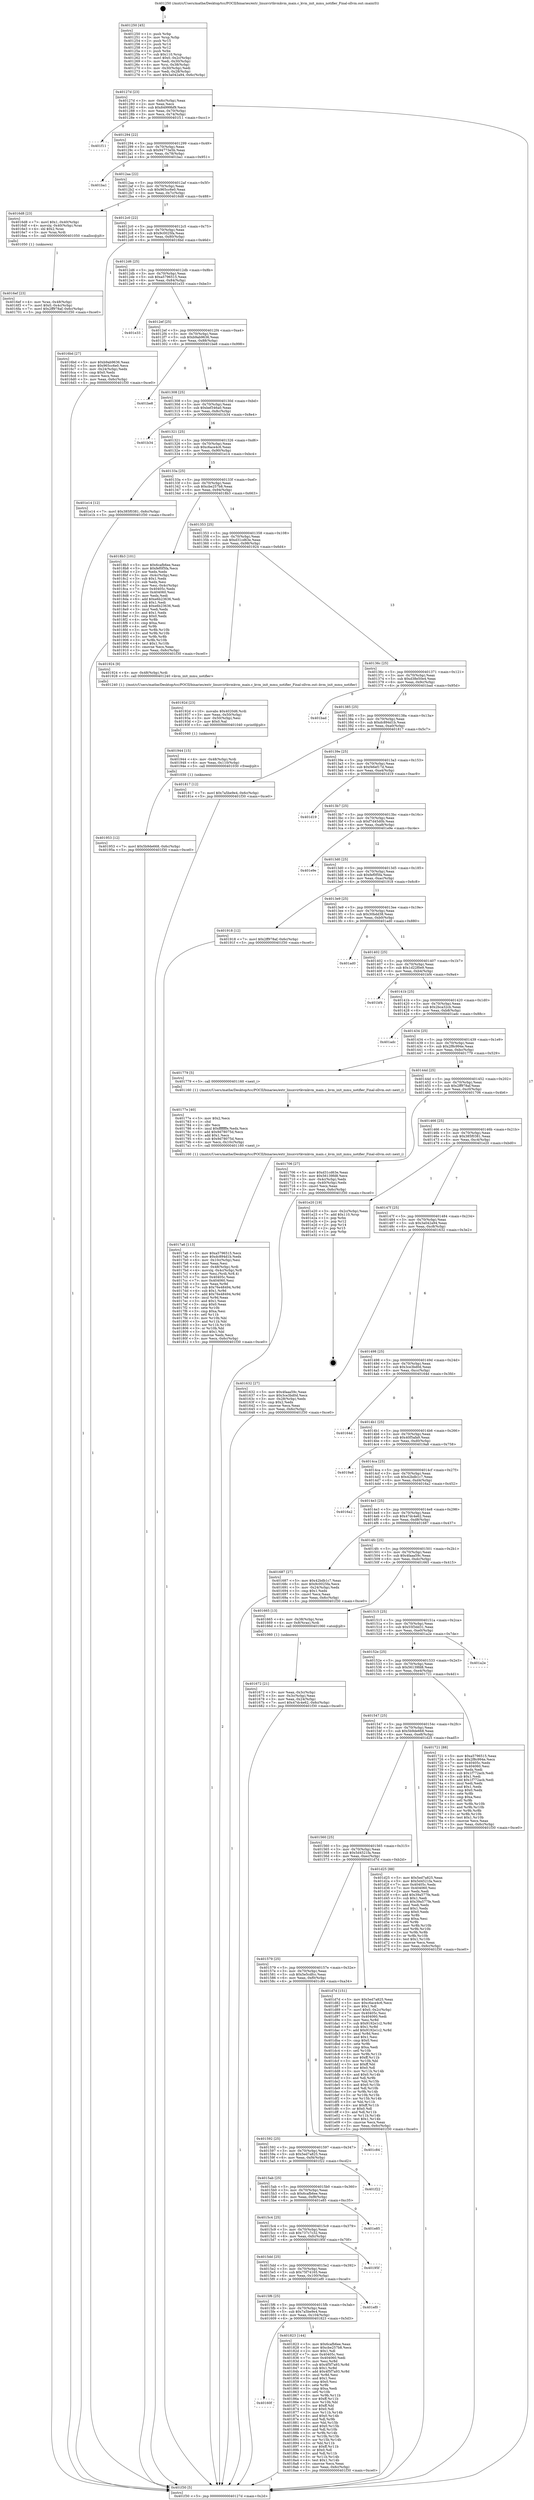digraph "0x401250" {
  label = "0x401250 (/mnt/c/Users/mathe/Desktop/tcc/POCII/binaries/extr_linuxvirtkvmkvm_main.c_kvm_init_mmu_notifier_Final-ollvm.out::main(0))"
  labelloc = "t"
  node[shape=record]

  Entry [label="",width=0.3,height=0.3,shape=circle,fillcolor=black,style=filled]
  "0x40127d" [label="{
     0x40127d [23]\l
     | [instrs]\l
     &nbsp;&nbsp;0x40127d \<+3\>: mov -0x6c(%rbp),%eax\l
     &nbsp;&nbsp;0x401280 \<+2\>: mov %eax,%ecx\l
     &nbsp;&nbsp;0x401282 \<+6\>: sub $0x84999bf9,%ecx\l
     &nbsp;&nbsp;0x401288 \<+3\>: mov %eax,-0x70(%rbp)\l
     &nbsp;&nbsp;0x40128b \<+3\>: mov %ecx,-0x74(%rbp)\l
     &nbsp;&nbsp;0x40128e \<+6\>: je 0000000000401f11 \<main+0xcc1\>\l
  }"]
  "0x401f11" [label="{
     0x401f11\l
  }", style=dashed]
  "0x401294" [label="{
     0x401294 [22]\l
     | [instrs]\l
     &nbsp;&nbsp;0x401294 \<+5\>: jmp 0000000000401299 \<main+0x49\>\l
     &nbsp;&nbsp;0x401299 \<+3\>: mov -0x70(%rbp),%eax\l
     &nbsp;&nbsp;0x40129c \<+5\>: sub $0x94773e5b,%eax\l
     &nbsp;&nbsp;0x4012a1 \<+3\>: mov %eax,-0x78(%rbp)\l
     &nbsp;&nbsp;0x4012a4 \<+6\>: je 0000000000401ba1 \<main+0x951\>\l
  }"]
  Exit [label="",width=0.3,height=0.3,shape=circle,fillcolor=black,style=filled,peripheries=2]
  "0x401ba1" [label="{
     0x401ba1\l
  }", style=dashed]
  "0x4012aa" [label="{
     0x4012aa [22]\l
     | [instrs]\l
     &nbsp;&nbsp;0x4012aa \<+5\>: jmp 00000000004012af \<main+0x5f\>\l
     &nbsp;&nbsp;0x4012af \<+3\>: mov -0x70(%rbp),%eax\l
     &nbsp;&nbsp;0x4012b2 \<+5\>: sub $0x965cc6e0,%eax\l
     &nbsp;&nbsp;0x4012b7 \<+3\>: mov %eax,-0x7c(%rbp)\l
     &nbsp;&nbsp;0x4012ba \<+6\>: je 00000000004016d8 \<main+0x488\>\l
  }"]
  "0x401953" [label="{
     0x401953 [12]\l
     | [instrs]\l
     &nbsp;&nbsp;0x401953 \<+7\>: movl $0x5b9de668,-0x6c(%rbp)\l
     &nbsp;&nbsp;0x40195a \<+5\>: jmp 0000000000401f30 \<main+0xce0\>\l
  }"]
  "0x4016d8" [label="{
     0x4016d8 [23]\l
     | [instrs]\l
     &nbsp;&nbsp;0x4016d8 \<+7\>: movl $0x1,-0x40(%rbp)\l
     &nbsp;&nbsp;0x4016df \<+4\>: movslq -0x40(%rbp),%rax\l
     &nbsp;&nbsp;0x4016e3 \<+4\>: shl $0x2,%rax\l
     &nbsp;&nbsp;0x4016e7 \<+3\>: mov %rax,%rdi\l
     &nbsp;&nbsp;0x4016ea \<+5\>: call 0000000000401050 \<malloc@plt\>\l
     | [calls]\l
     &nbsp;&nbsp;0x401050 \{1\} (unknown)\l
  }"]
  "0x4012c0" [label="{
     0x4012c0 [22]\l
     | [instrs]\l
     &nbsp;&nbsp;0x4012c0 \<+5\>: jmp 00000000004012c5 \<main+0x75\>\l
     &nbsp;&nbsp;0x4012c5 \<+3\>: mov -0x70(%rbp),%eax\l
     &nbsp;&nbsp;0x4012c8 \<+5\>: sub $0x9c0025fa,%eax\l
     &nbsp;&nbsp;0x4012cd \<+3\>: mov %eax,-0x80(%rbp)\l
     &nbsp;&nbsp;0x4012d0 \<+6\>: je 00000000004016bd \<main+0x46d\>\l
  }"]
  "0x401944" [label="{
     0x401944 [15]\l
     | [instrs]\l
     &nbsp;&nbsp;0x401944 \<+4\>: mov -0x48(%rbp),%rdi\l
     &nbsp;&nbsp;0x401948 \<+6\>: mov %eax,-0x110(%rbp)\l
     &nbsp;&nbsp;0x40194e \<+5\>: call 0000000000401030 \<free@plt\>\l
     | [calls]\l
     &nbsp;&nbsp;0x401030 \{1\} (unknown)\l
  }"]
  "0x4016bd" [label="{
     0x4016bd [27]\l
     | [instrs]\l
     &nbsp;&nbsp;0x4016bd \<+5\>: mov $0xb9ab9636,%eax\l
     &nbsp;&nbsp;0x4016c2 \<+5\>: mov $0x965cc6e0,%ecx\l
     &nbsp;&nbsp;0x4016c7 \<+3\>: mov -0x24(%rbp),%edx\l
     &nbsp;&nbsp;0x4016ca \<+3\>: cmp $0x0,%edx\l
     &nbsp;&nbsp;0x4016cd \<+3\>: cmove %ecx,%eax\l
     &nbsp;&nbsp;0x4016d0 \<+3\>: mov %eax,-0x6c(%rbp)\l
     &nbsp;&nbsp;0x4016d3 \<+5\>: jmp 0000000000401f30 \<main+0xce0\>\l
  }"]
  "0x4012d6" [label="{
     0x4012d6 [25]\l
     | [instrs]\l
     &nbsp;&nbsp;0x4012d6 \<+5\>: jmp 00000000004012db \<main+0x8b\>\l
     &nbsp;&nbsp;0x4012db \<+3\>: mov -0x70(%rbp),%eax\l
     &nbsp;&nbsp;0x4012de \<+5\>: sub $0xa5796515,%eax\l
     &nbsp;&nbsp;0x4012e3 \<+6\>: mov %eax,-0x84(%rbp)\l
     &nbsp;&nbsp;0x4012e9 \<+6\>: je 0000000000401e33 \<main+0xbe3\>\l
  }"]
  "0x40192d" [label="{
     0x40192d [23]\l
     | [instrs]\l
     &nbsp;&nbsp;0x40192d \<+10\>: movabs $0x4020d6,%rdi\l
     &nbsp;&nbsp;0x401937 \<+3\>: mov %eax,-0x50(%rbp)\l
     &nbsp;&nbsp;0x40193a \<+3\>: mov -0x50(%rbp),%esi\l
     &nbsp;&nbsp;0x40193d \<+2\>: mov $0x0,%al\l
     &nbsp;&nbsp;0x40193f \<+5\>: call 0000000000401040 \<printf@plt\>\l
     | [calls]\l
     &nbsp;&nbsp;0x401040 \{1\} (unknown)\l
  }"]
  "0x401e33" [label="{
     0x401e33\l
  }", style=dashed]
  "0x4012ef" [label="{
     0x4012ef [25]\l
     | [instrs]\l
     &nbsp;&nbsp;0x4012ef \<+5\>: jmp 00000000004012f4 \<main+0xa4\>\l
     &nbsp;&nbsp;0x4012f4 \<+3\>: mov -0x70(%rbp),%eax\l
     &nbsp;&nbsp;0x4012f7 \<+5\>: sub $0xb9ab9636,%eax\l
     &nbsp;&nbsp;0x4012fc \<+6\>: mov %eax,-0x88(%rbp)\l
     &nbsp;&nbsp;0x401302 \<+6\>: je 0000000000401be8 \<main+0x998\>\l
  }"]
  "0x40160f" [label="{
     0x40160f\l
  }", style=dashed]
  "0x401be8" [label="{
     0x401be8\l
  }", style=dashed]
  "0x401308" [label="{
     0x401308 [25]\l
     | [instrs]\l
     &nbsp;&nbsp;0x401308 \<+5\>: jmp 000000000040130d \<main+0xbd\>\l
     &nbsp;&nbsp;0x40130d \<+3\>: mov -0x70(%rbp),%eax\l
     &nbsp;&nbsp;0x401310 \<+5\>: sub $0xbef346a0,%eax\l
     &nbsp;&nbsp;0x401315 \<+6\>: mov %eax,-0x8c(%rbp)\l
     &nbsp;&nbsp;0x40131b \<+6\>: je 0000000000401b34 \<main+0x8e4\>\l
  }"]
  "0x401823" [label="{
     0x401823 [144]\l
     | [instrs]\l
     &nbsp;&nbsp;0x401823 \<+5\>: mov $0x6cafb6ee,%eax\l
     &nbsp;&nbsp;0x401828 \<+5\>: mov $0xcbe257b8,%ecx\l
     &nbsp;&nbsp;0x40182d \<+2\>: mov $0x1,%dl\l
     &nbsp;&nbsp;0x40182f \<+7\>: mov 0x40405c,%esi\l
     &nbsp;&nbsp;0x401836 \<+7\>: mov 0x404060,%edi\l
     &nbsp;&nbsp;0x40183d \<+3\>: mov %esi,%r8d\l
     &nbsp;&nbsp;0x401840 \<+7\>: sub $0x4f5f7a93,%r8d\l
     &nbsp;&nbsp;0x401847 \<+4\>: sub $0x1,%r8d\l
     &nbsp;&nbsp;0x40184b \<+7\>: add $0x4f5f7a93,%r8d\l
     &nbsp;&nbsp;0x401852 \<+4\>: imul %r8d,%esi\l
     &nbsp;&nbsp;0x401856 \<+3\>: and $0x1,%esi\l
     &nbsp;&nbsp;0x401859 \<+3\>: cmp $0x0,%esi\l
     &nbsp;&nbsp;0x40185c \<+4\>: sete %r9b\l
     &nbsp;&nbsp;0x401860 \<+3\>: cmp $0xa,%edi\l
     &nbsp;&nbsp;0x401863 \<+4\>: setl %r10b\l
     &nbsp;&nbsp;0x401867 \<+3\>: mov %r9b,%r11b\l
     &nbsp;&nbsp;0x40186a \<+4\>: xor $0xff,%r11b\l
     &nbsp;&nbsp;0x40186e \<+3\>: mov %r10b,%bl\l
     &nbsp;&nbsp;0x401871 \<+3\>: xor $0xff,%bl\l
     &nbsp;&nbsp;0x401874 \<+3\>: xor $0x0,%dl\l
     &nbsp;&nbsp;0x401877 \<+3\>: mov %r11b,%r14b\l
     &nbsp;&nbsp;0x40187a \<+4\>: and $0x0,%r14b\l
     &nbsp;&nbsp;0x40187e \<+3\>: and %dl,%r9b\l
     &nbsp;&nbsp;0x401881 \<+3\>: mov %bl,%r15b\l
     &nbsp;&nbsp;0x401884 \<+4\>: and $0x0,%r15b\l
     &nbsp;&nbsp;0x401888 \<+3\>: and %dl,%r10b\l
     &nbsp;&nbsp;0x40188b \<+3\>: or %r9b,%r14b\l
     &nbsp;&nbsp;0x40188e \<+3\>: or %r10b,%r15b\l
     &nbsp;&nbsp;0x401891 \<+3\>: xor %r15b,%r14b\l
     &nbsp;&nbsp;0x401894 \<+3\>: or %bl,%r11b\l
     &nbsp;&nbsp;0x401897 \<+4\>: xor $0xff,%r11b\l
     &nbsp;&nbsp;0x40189b \<+3\>: or $0x0,%dl\l
     &nbsp;&nbsp;0x40189e \<+3\>: and %dl,%r11b\l
     &nbsp;&nbsp;0x4018a1 \<+3\>: or %r11b,%r14b\l
     &nbsp;&nbsp;0x4018a4 \<+4\>: test $0x1,%r14b\l
     &nbsp;&nbsp;0x4018a8 \<+3\>: cmovne %ecx,%eax\l
     &nbsp;&nbsp;0x4018ab \<+3\>: mov %eax,-0x6c(%rbp)\l
     &nbsp;&nbsp;0x4018ae \<+5\>: jmp 0000000000401f30 \<main+0xce0\>\l
  }"]
  "0x401b34" [label="{
     0x401b34\l
  }", style=dashed]
  "0x401321" [label="{
     0x401321 [25]\l
     | [instrs]\l
     &nbsp;&nbsp;0x401321 \<+5\>: jmp 0000000000401326 \<main+0xd6\>\l
     &nbsp;&nbsp;0x401326 \<+3\>: mov -0x70(%rbp),%eax\l
     &nbsp;&nbsp;0x401329 \<+5\>: sub $0xc6ace4c6,%eax\l
     &nbsp;&nbsp;0x40132e \<+6\>: mov %eax,-0x90(%rbp)\l
     &nbsp;&nbsp;0x401334 \<+6\>: je 0000000000401e14 \<main+0xbc4\>\l
  }"]
  "0x4015f6" [label="{
     0x4015f6 [25]\l
     | [instrs]\l
     &nbsp;&nbsp;0x4015f6 \<+5\>: jmp 00000000004015fb \<main+0x3ab\>\l
     &nbsp;&nbsp;0x4015fb \<+3\>: mov -0x70(%rbp),%eax\l
     &nbsp;&nbsp;0x4015fe \<+5\>: sub $0x7a5be9e4,%eax\l
     &nbsp;&nbsp;0x401603 \<+6\>: mov %eax,-0x104(%rbp)\l
     &nbsp;&nbsp;0x401609 \<+6\>: je 0000000000401823 \<main+0x5d3\>\l
  }"]
  "0x401e14" [label="{
     0x401e14 [12]\l
     | [instrs]\l
     &nbsp;&nbsp;0x401e14 \<+7\>: movl $0x385f0381,-0x6c(%rbp)\l
     &nbsp;&nbsp;0x401e1b \<+5\>: jmp 0000000000401f30 \<main+0xce0\>\l
  }"]
  "0x40133a" [label="{
     0x40133a [25]\l
     | [instrs]\l
     &nbsp;&nbsp;0x40133a \<+5\>: jmp 000000000040133f \<main+0xef\>\l
     &nbsp;&nbsp;0x40133f \<+3\>: mov -0x70(%rbp),%eax\l
     &nbsp;&nbsp;0x401342 \<+5\>: sub $0xcbe257b8,%eax\l
     &nbsp;&nbsp;0x401347 \<+6\>: mov %eax,-0x94(%rbp)\l
     &nbsp;&nbsp;0x40134d \<+6\>: je 00000000004018b3 \<main+0x663\>\l
  }"]
  "0x401ef0" [label="{
     0x401ef0\l
  }", style=dashed]
  "0x4018b3" [label="{
     0x4018b3 [101]\l
     | [instrs]\l
     &nbsp;&nbsp;0x4018b3 \<+5\>: mov $0x6cafb6ee,%eax\l
     &nbsp;&nbsp;0x4018b8 \<+5\>: mov $0xfef0f5fa,%ecx\l
     &nbsp;&nbsp;0x4018bd \<+2\>: xor %edx,%edx\l
     &nbsp;&nbsp;0x4018bf \<+3\>: mov -0x4c(%rbp),%esi\l
     &nbsp;&nbsp;0x4018c2 \<+3\>: sub $0x1,%edx\l
     &nbsp;&nbsp;0x4018c5 \<+2\>: sub %edx,%esi\l
     &nbsp;&nbsp;0x4018c7 \<+3\>: mov %esi,-0x4c(%rbp)\l
     &nbsp;&nbsp;0x4018ca \<+7\>: mov 0x40405c,%edx\l
     &nbsp;&nbsp;0x4018d1 \<+7\>: mov 0x404060,%esi\l
     &nbsp;&nbsp;0x4018d8 \<+2\>: mov %edx,%edi\l
     &nbsp;&nbsp;0x4018da \<+6\>: add $0xe6b23636,%edi\l
     &nbsp;&nbsp;0x4018e0 \<+3\>: sub $0x1,%edi\l
     &nbsp;&nbsp;0x4018e3 \<+6\>: sub $0xe6b23636,%edi\l
     &nbsp;&nbsp;0x4018e9 \<+3\>: imul %edi,%edx\l
     &nbsp;&nbsp;0x4018ec \<+3\>: and $0x1,%edx\l
     &nbsp;&nbsp;0x4018ef \<+3\>: cmp $0x0,%edx\l
     &nbsp;&nbsp;0x4018f2 \<+4\>: sete %r8b\l
     &nbsp;&nbsp;0x4018f6 \<+3\>: cmp $0xa,%esi\l
     &nbsp;&nbsp;0x4018f9 \<+4\>: setl %r9b\l
     &nbsp;&nbsp;0x4018fd \<+3\>: mov %r8b,%r10b\l
     &nbsp;&nbsp;0x401900 \<+3\>: and %r9b,%r10b\l
     &nbsp;&nbsp;0x401903 \<+3\>: xor %r9b,%r8b\l
     &nbsp;&nbsp;0x401906 \<+3\>: or %r8b,%r10b\l
     &nbsp;&nbsp;0x401909 \<+4\>: test $0x1,%r10b\l
     &nbsp;&nbsp;0x40190d \<+3\>: cmovne %ecx,%eax\l
     &nbsp;&nbsp;0x401910 \<+3\>: mov %eax,-0x6c(%rbp)\l
     &nbsp;&nbsp;0x401913 \<+5\>: jmp 0000000000401f30 \<main+0xce0\>\l
  }"]
  "0x401353" [label="{
     0x401353 [25]\l
     | [instrs]\l
     &nbsp;&nbsp;0x401353 \<+5\>: jmp 0000000000401358 \<main+0x108\>\l
     &nbsp;&nbsp;0x401358 \<+3\>: mov -0x70(%rbp),%eax\l
     &nbsp;&nbsp;0x40135b \<+5\>: sub $0xd31cd63e,%eax\l
     &nbsp;&nbsp;0x401360 \<+6\>: mov %eax,-0x98(%rbp)\l
     &nbsp;&nbsp;0x401366 \<+6\>: je 0000000000401924 \<main+0x6d4\>\l
  }"]
  "0x4015dd" [label="{
     0x4015dd [25]\l
     | [instrs]\l
     &nbsp;&nbsp;0x4015dd \<+5\>: jmp 00000000004015e2 \<main+0x392\>\l
     &nbsp;&nbsp;0x4015e2 \<+3\>: mov -0x70(%rbp),%eax\l
     &nbsp;&nbsp;0x4015e5 \<+5\>: sub $0x75f74165,%eax\l
     &nbsp;&nbsp;0x4015ea \<+6\>: mov %eax,-0x100(%rbp)\l
     &nbsp;&nbsp;0x4015f0 \<+6\>: je 0000000000401ef0 \<main+0xca0\>\l
  }"]
  "0x401924" [label="{
     0x401924 [9]\l
     | [instrs]\l
     &nbsp;&nbsp;0x401924 \<+4\>: mov -0x48(%rbp),%rdi\l
     &nbsp;&nbsp;0x401928 \<+5\>: call 0000000000401240 \<kvm_init_mmu_notifier\>\l
     | [calls]\l
     &nbsp;&nbsp;0x401240 \{1\} (/mnt/c/Users/mathe/Desktop/tcc/POCII/binaries/extr_linuxvirtkvmkvm_main.c_kvm_init_mmu_notifier_Final-ollvm.out::kvm_init_mmu_notifier)\l
  }"]
  "0x40136c" [label="{
     0x40136c [25]\l
     | [instrs]\l
     &nbsp;&nbsp;0x40136c \<+5\>: jmp 0000000000401371 \<main+0x121\>\l
     &nbsp;&nbsp;0x401371 \<+3\>: mov -0x70(%rbp),%eax\l
     &nbsp;&nbsp;0x401374 \<+5\>: sub $0xd38e50e4,%eax\l
     &nbsp;&nbsp;0x401379 \<+6\>: mov %eax,-0x9c(%rbp)\l
     &nbsp;&nbsp;0x40137f \<+6\>: je 0000000000401bad \<main+0x95d\>\l
  }"]
  "0x40195f" [label="{
     0x40195f\l
  }", style=dashed]
  "0x401bad" [label="{
     0x401bad\l
  }", style=dashed]
  "0x401385" [label="{
     0x401385 [25]\l
     | [instrs]\l
     &nbsp;&nbsp;0x401385 \<+5\>: jmp 000000000040138a \<main+0x13a\>\l
     &nbsp;&nbsp;0x40138a \<+3\>: mov -0x70(%rbp),%eax\l
     &nbsp;&nbsp;0x40138d \<+5\>: sub $0xdc894d1b,%eax\l
     &nbsp;&nbsp;0x401392 \<+6\>: mov %eax,-0xa0(%rbp)\l
     &nbsp;&nbsp;0x401398 \<+6\>: je 0000000000401817 \<main+0x5c7\>\l
  }"]
  "0x4015c4" [label="{
     0x4015c4 [25]\l
     | [instrs]\l
     &nbsp;&nbsp;0x4015c4 \<+5\>: jmp 00000000004015c9 \<main+0x379\>\l
     &nbsp;&nbsp;0x4015c9 \<+3\>: mov -0x70(%rbp),%eax\l
     &nbsp;&nbsp;0x4015cc \<+5\>: sub $0x737c7c32,%eax\l
     &nbsp;&nbsp;0x4015d1 \<+6\>: mov %eax,-0xfc(%rbp)\l
     &nbsp;&nbsp;0x4015d7 \<+6\>: je 000000000040195f \<main+0x70f\>\l
  }"]
  "0x401817" [label="{
     0x401817 [12]\l
     | [instrs]\l
     &nbsp;&nbsp;0x401817 \<+7\>: movl $0x7a5be9e4,-0x6c(%rbp)\l
     &nbsp;&nbsp;0x40181e \<+5\>: jmp 0000000000401f30 \<main+0xce0\>\l
  }"]
  "0x40139e" [label="{
     0x40139e [25]\l
     | [instrs]\l
     &nbsp;&nbsp;0x40139e \<+5\>: jmp 00000000004013a3 \<main+0x153\>\l
     &nbsp;&nbsp;0x4013a3 \<+3\>: mov -0x70(%rbp),%eax\l
     &nbsp;&nbsp;0x4013a6 \<+5\>: sub $0xf46ef17d,%eax\l
     &nbsp;&nbsp;0x4013ab \<+6\>: mov %eax,-0xa4(%rbp)\l
     &nbsp;&nbsp;0x4013b1 \<+6\>: je 0000000000401d19 \<main+0xac9\>\l
  }"]
  "0x401e85" [label="{
     0x401e85\l
  }", style=dashed]
  "0x401d19" [label="{
     0x401d19\l
  }", style=dashed]
  "0x4013b7" [label="{
     0x4013b7 [25]\l
     | [instrs]\l
     &nbsp;&nbsp;0x4013b7 \<+5\>: jmp 00000000004013bc \<main+0x16c\>\l
     &nbsp;&nbsp;0x4013bc \<+3\>: mov -0x70(%rbp),%eax\l
     &nbsp;&nbsp;0x4013bf \<+5\>: sub $0xf7d45d0b,%eax\l
     &nbsp;&nbsp;0x4013c4 \<+6\>: mov %eax,-0xa8(%rbp)\l
     &nbsp;&nbsp;0x4013ca \<+6\>: je 0000000000401e9e \<main+0xc4e\>\l
  }"]
  "0x4015ab" [label="{
     0x4015ab [25]\l
     | [instrs]\l
     &nbsp;&nbsp;0x4015ab \<+5\>: jmp 00000000004015b0 \<main+0x360\>\l
     &nbsp;&nbsp;0x4015b0 \<+3\>: mov -0x70(%rbp),%eax\l
     &nbsp;&nbsp;0x4015b3 \<+5\>: sub $0x6cafb6ee,%eax\l
     &nbsp;&nbsp;0x4015b8 \<+6\>: mov %eax,-0xf8(%rbp)\l
     &nbsp;&nbsp;0x4015be \<+6\>: je 0000000000401e85 \<main+0xc35\>\l
  }"]
  "0x401e9e" [label="{
     0x401e9e\l
  }", style=dashed]
  "0x4013d0" [label="{
     0x4013d0 [25]\l
     | [instrs]\l
     &nbsp;&nbsp;0x4013d0 \<+5\>: jmp 00000000004013d5 \<main+0x185\>\l
     &nbsp;&nbsp;0x4013d5 \<+3\>: mov -0x70(%rbp),%eax\l
     &nbsp;&nbsp;0x4013d8 \<+5\>: sub $0xfef0f5fa,%eax\l
     &nbsp;&nbsp;0x4013dd \<+6\>: mov %eax,-0xac(%rbp)\l
     &nbsp;&nbsp;0x4013e3 \<+6\>: je 0000000000401918 \<main+0x6c8\>\l
  }"]
  "0x401f22" [label="{
     0x401f22\l
  }", style=dashed]
  "0x401918" [label="{
     0x401918 [12]\l
     | [instrs]\l
     &nbsp;&nbsp;0x401918 \<+7\>: movl $0x2ff978af,-0x6c(%rbp)\l
     &nbsp;&nbsp;0x40191f \<+5\>: jmp 0000000000401f30 \<main+0xce0\>\l
  }"]
  "0x4013e9" [label="{
     0x4013e9 [25]\l
     | [instrs]\l
     &nbsp;&nbsp;0x4013e9 \<+5\>: jmp 00000000004013ee \<main+0x19e\>\l
     &nbsp;&nbsp;0x4013ee \<+3\>: mov -0x70(%rbp),%eax\l
     &nbsp;&nbsp;0x4013f1 \<+5\>: sub $0x30bdd38,%eax\l
     &nbsp;&nbsp;0x4013f6 \<+6\>: mov %eax,-0xb0(%rbp)\l
     &nbsp;&nbsp;0x4013fc \<+6\>: je 0000000000401ad0 \<main+0x880\>\l
  }"]
  "0x401592" [label="{
     0x401592 [25]\l
     | [instrs]\l
     &nbsp;&nbsp;0x401592 \<+5\>: jmp 0000000000401597 \<main+0x347\>\l
     &nbsp;&nbsp;0x401597 \<+3\>: mov -0x70(%rbp),%eax\l
     &nbsp;&nbsp;0x40159a \<+5\>: sub $0x5ed7a825,%eax\l
     &nbsp;&nbsp;0x40159f \<+6\>: mov %eax,-0xf4(%rbp)\l
     &nbsp;&nbsp;0x4015a5 \<+6\>: je 0000000000401f22 \<main+0xcd2\>\l
  }"]
  "0x401ad0" [label="{
     0x401ad0\l
  }", style=dashed]
  "0x401402" [label="{
     0x401402 [25]\l
     | [instrs]\l
     &nbsp;&nbsp;0x401402 \<+5\>: jmp 0000000000401407 \<main+0x1b7\>\l
     &nbsp;&nbsp;0x401407 \<+3\>: mov -0x70(%rbp),%eax\l
     &nbsp;&nbsp;0x40140a \<+5\>: sub $0x1d22f0e9,%eax\l
     &nbsp;&nbsp;0x40140f \<+6\>: mov %eax,-0xb4(%rbp)\l
     &nbsp;&nbsp;0x401415 \<+6\>: je 0000000000401bf4 \<main+0x9a4\>\l
  }"]
  "0x401c84" [label="{
     0x401c84\l
  }", style=dashed]
  "0x401bf4" [label="{
     0x401bf4\l
  }", style=dashed]
  "0x40141b" [label="{
     0x40141b [25]\l
     | [instrs]\l
     &nbsp;&nbsp;0x40141b \<+5\>: jmp 0000000000401420 \<main+0x1d0\>\l
     &nbsp;&nbsp;0x401420 \<+3\>: mov -0x70(%rbp),%eax\l
     &nbsp;&nbsp;0x401423 \<+5\>: sub $0x2bca32cb,%eax\l
     &nbsp;&nbsp;0x401428 \<+6\>: mov %eax,-0xb8(%rbp)\l
     &nbsp;&nbsp;0x40142e \<+6\>: je 0000000000401adc \<main+0x88c\>\l
  }"]
  "0x401579" [label="{
     0x401579 [25]\l
     | [instrs]\l
     &nbsp;&nbsp;0x401579 \<+5\>: jmp 000000000040157e \<main+0x32e\>\l
     &nbsp;&nbsp;0x40157e \<+3\>: mov -0x70(%rbp),%eax\l
     &nbsp;&nbsp;0x401581 \<+5\>: sub $0x5e5cdfcc,%eax\l
     &nbsp;&nbsp;0x401586 \<+6\>: mov %eax,-0xf0(%rbp)\l
     &nbsp;&nbsp;0x40158c \<+6\>: je 0000000000401c84 \<main+0xa34\>\l
  }"]
  "0x401adc" [label="{
     0x401adc\l
  }", style=dashed]
  "0x401434" [label="{
     0x401434 [25]\l
     | [instrs]\l
     &nbsp;&nbsp;0x401434 \<+5\>: jmp 0000000000401439 \<main+0x1e9\>\l
     &nbsp;&nbsp;0x401439 \<+3\>: mov -0x70(%rbp),%eax\l
     &nbsp;&nbsp;0x40143c \<+5\>: sub $0x2f8c994e,%eax\l
     &nbsp;&nbsp;0x401441 \<+6\>: mov %eax,-0xbc(%rbp)\l
     &nbsp;&nbsp;0x401447 \<+6\>: je 0000000000401779 \<main+0x529\>\l
  }"]
  "0x401d7d" [label="{
     0x401d7d [151]\l
     | [instrs]\l
     &nbsp;&nbsp;0x401d7d \<+5\>: mov $0x5ed7a825,%eax\l
     &nbsp;&nbsp;0x401d82 \<+5\>: mov $0xc6ace4c6,%ecx\l
     &nbsp;&nbsp;0x401d87 \<+2\>: mov $0x1,%dl\l
     &nbsp;&nbsp;0x401d89 \<+7\>: movl $0x0,-0x2c(%rbp)\l
     &nbsp;&nbsp;0x401d90 \<+7\>: mov 0x40405c,%esi\l
     &nbsp;&nbsp;0x401d97 \<+7\>: mov 0x404060,%edi\l
     &nbsp;&nbsp;0x401d9e \<+3\>: mov %esi,%r8d\l
     &nbsp;&nbsp;0x401da1 \<+7\>: sub $0x9192e1c2,%r8d\l
     &nbsp;&nbsp;0x401da8 \<+4\>: sub $0x1,%r8d\l
     &nbsp;&nbsp;0x401dac \<+7\>: add $0x9192e1c2,%r8d\l
     &nbsp;&nbsp;0x401db3 \<+4\>: imul %r8d,%esi\l
     &nbsp;&nbsp;0x401db7 \<+3\>: and $0x1,%esi\l
     &nbsp;&nbsp;0x401dba \<+3\>: cmp $0x0,%esi\l
     &nbsp;&nbsp;0x401dbd \<+4\>: sete %r9b\l
     &nbsp;&nbsp;0x401dc1 \<+3\>: cmp $0xa,%edi\l
     &nbsp;&nbsp;0x401dc4 \<+4\>: setl %r10b\l
     &nbsp;&nbsp;0x401dc8 \<+3\>: mov %r9b,%r11b\l
     &nbsp;&nbsp;0x401dcb \<+4\>: xor $0xff,%r11b\l
     &nbsp;&nbsp;0x401dcf \<+3\>: mov %r10b,%bl\l
     &nbsp;&nbsp;0x401dd2 \<+3\>: xor $0xff,%bl\l
     &nbsp;&nbsp;0x401dd5 \<+3\>: xor $0x0,%dl\l
     &nbsp;&nbsp;0x401dd8 \<+3\>: mov %r11b,%r14b\l
     &nbsp;&nbsp;0x401ddb \<+4\>: and $0x0,%r14b\l
     &nbsp;&nbsp;0x401ddf \<+3\>: and %dl,%r9b\l
     &nbsp;&nbsp;0x401de2 \<+3\>: mov %bl,%r15b\l
     &nbsp;&nbsp;0x401de5 \<+4\>: and $0x0,%r15b\l
     &nbsp;&nbsp;0x401de9 \<+3\>: and %dl,%r10b\l
     &nbsp;&nbsp;0x401dec \<+3\>: or %r9b,%r14b\l
     &nbsp;&nbsp;0x401def \<+3\>: or %r10b,%r15b\l
     &nbsp;&nbsp;0x401df2 \<+3\>: xor %r15b,%r14b\l
     &nbsp;&nbsp;0x401df5 \<+3\>: or %bl,%r11b\l
     &nbsp;&nbsp;0x401df8 \<+4\>: xor $0xff,%r11b\l
     &nbsp;&nbsp;0x401dfc \<+3\>: or $0x0,%dl\l
     &nbsp;&nbsp;0x401dff \<+3\>: and %dl,%r11b\l
     &nbsp;&nbsp;0x401e02 \<+3\>: or %r11b,%r14b\l
     &nbsp;&nbsp;0x401e05 \<+4\>: test $0x1,%r14b\l
     &nbsp;&nbsp;0x401e09 \<+3\>: cmovne %ecx,%eax\l
     &nbsp;&nbsp;0x401e0c \<+3\>: mov %eax,-0x6c(%rbp)\l
     &nbsp;&nbsp;0x401e0f \<+5\>: jmp 0000000000401f30 \<main+0xce0\>\l
  }"]
  "0x401779" [label="{
     0x401779 [5]\l
     | [instrs]\l
     &nbsp;&nbsp;0x401779 \<+5\>: call 0000000000401160 \<next_i\>\l
     | [calls]\l
     &nbsp;&nbsp;0x401160 \{1\} (/mnt/c/Users/mathe/Desktop/tcc/POCII/binaries/extr_linuxvirtkvmkvm_main.c_kvm_init_mmu_notifier_Final-ollvm.out::next_i)\l
  }"]
  "0x40144d" [label="{
     0x40144d [25]\l
     | [instrs]\l
     &nbsp;&nbsp;0x40144d \<+5\>: jmp 0000000000401452 \<main+0x202\>\l
     &nbsp;&nbsp;0x401452 \<+3\>: mov -0x70(%rbp),%eax\l
     &nbsp;&nbsp;0x401455 \<+5\>: sub $0x2ff978af,%eax\l
     &nbsp;&nbsp;0x40145a \<+6\>: mov %eax,-0xc0(%rbp)\l
     &nbsp;&nbsp;0x401460 \<+6\>: je 0000000000401706 \<main+0x4b6\>\l
  }"]
  "0x401560" [label="{
     0x401560 [25]\l
     | [instrs]\l
     &nbsp;&nbsp;0x401560 \<+5\>: jmp 0000000000401565 \<main+0x315\>\l
     &nbsp;&nbsp;0x401565 \<+3\>: mov -0x70(%rbp),%eax\l
     &nbsp;&nbsp;0x401568 \<+5\>: sub $0x5d4521fa,%eax\l
     &nbsp;&nbsp;0x40156d \<+6\>: mov %eax,-0xec(%rbp)\l
     &nbsp;&nbsp;0x401573 \<+6\>: je 0000000000401d7d \<main+0xb2d\>\l
  }"]
  "0x401706" [label="{
     0x401706 [27]\l
     | [instrs]\l
     &nbsp;&nbsp;0x401706 \<+5\>: mov $0xd31cd63e,%eax\l
     &nbsp;&nbsp;0x40170b \<+5\>: mov $0x56139fd8,%ecx\l
     &nbsp;&nbsp;0x401710 \<+3\>: mov -0x4c(%rbp),%edx\l
     &nbsp;&nbsp;0x401713 \<+3\>: cmp -0x40(%rbp),%edx\l
     &nbsp;&nbsp;0x401716 \<+3\>: cmovl %ecx,%eax\l
     &nbsp;&nbsp;0x401719 \<+3\>: mov %eax,-0x6c(%rbp)\l
     &nbsp;&nbsp;0x40171c \<+5\>: jmp 0000000000401f30 \<main+0xce0\>\l
  }"]
  "0x401466" [label="{
     0x401466 [25]\l
     | [instrs]\l
     &nbsp;&nbsp;0x401466 \<+5\>: jmp 000000000040146b \<main+0x21b\>\l
     &nbsp;&nbsp;0x40146b \<+3\>: mov -0x70(%rbp),%eax\l
     &nbsp;&nbsp;0x40146e \<+5\>: sub $0x385f0381,%eax\l
     &nbsp;&nbsp;0x401473 \<+6\>: mov %eax,-0xc4(%rbp)\l
     &nbsp;&nbsp;0x401479 \<+6\>: je 0000000000401e20 \<main+0xbd0\>\l
  }"]
  "0x401d25" [label="{
     0x401d25 [88]\l
     | [instrs]\l
     &nbsp;&nbsp;0x401d25 \<+5\>: mov $0x5ed7a825,%eax\l
     &nbsp;&nbsp;0x401d2a \<+5\>: mov $0x5d4521fa,%ecx\l
     &nbsp;&nbsp;0x401d2f \<+7\>: mov 0x40405c,%edx\l
     &nbsp;&nbsp;0x401d36 \<+7\>: mov 0x404060,%esi\l
     &nbsp;&nbsp;0x401d3d \<+2\>: mov %edx,%edi\l
     &nbsp;&nbsp;0x401d3f \<+6\>: add $0x39a577fe,%edi\l
     &nbsp;&nbsp;0x401d45 \<+3\>: sub $0x1,%edi\l
     &nbsp;&nbsp;0x401d48 \<+6\>: sub $0x39a577fe,%edi\l
     &nbsp;&nbsp;0x401d4e \<+3\>: imul %edi,%edx\l
     &nbsp;&nbsp;0x401d51 \<+3\>: and $0x1,%edx\l
     &nbsp;&nbsp;0x401d54 \<+3\>: cmp $0x0,%edx\l
     &nbsp;&nbsp;0x401d57 \<+4\>: sete %r8b\l
     &nbsp;&nbsp;0x401d5b \<+3\>: cmp $0xa,%esi\l
     &nbsp;&nbsp;0x401d5e \<+4\>: setl %r9b\l
     &nbsp;&nbsp;0x401d62 \<+3\>: mov %r8b,%r10b\l
     &nbsp;&nbsp;0x401d65 \<+3\>: and %r9b,%r10b\l
     &nbsp;&nbsp;0x401d68 \<+3\>: xor %r9b,%r8b\l
     &nbsp;&nbsp;0x401d6b \<+3\>: or %r8b,%r10b\l
     &nbsp;&nbsp;0x401d6e \<+4\>: test $0x1,%r10b\l
     &nbsp;&nbsp;0x401d72 \<+3\>: cmovne %ecx,%eax\l
     &nbsp;&nbsp;0x401d75 \<+3\>: mov %eax,-0x6c(%rbp)\l
     &nbsp;&nbsp;0x401d78 \<+5\>: jmp 0000000000401f30 \<main+0xce0\>\l
  }"]
  "0x401e20" [label="{
     0x401e20 [19]\l
     | [instrs]\l
     &nbsp;&nbsp;0x401e20 \<+3\>: mov -0x2c(%rbp),%eax\l
     &nbsp;&nbsp;0x401e23 \<+7\>: add $0x110,%rsp\l
     &nbsp;&nbsp;0x401e2a \<+1\>: pop %rbx\l
     &nbsp;&nbsp;0x401e2b \<+2\>: pop %r12\l
     &nbsp;&nbsp;0x401e2d \<+2\>: pop %r14\l
     &nbsp;&nbsp;0x401e2f \<+2\>: pop %r15\l
     &nbsp;&nbsp;0x401e31 \<+1\>: pop %rbp\l
     &nbsp;&nbsp;0x401e32 \<+1\>: ret\l
  }"]
  "0x40147f" [label="{
     0x40147f [25]\l
     | [instrs]\l
     &nbsp;&nbsp;0x40147f \<+5\>: jmp 0000000000401484 \<main+0x234\>\l
     &nbsp;&nbsp;0x401484 \<+3\>: mov -0x70(%rbp),%eax\l
     &nbsp;&nbsp;0x401487 \<+5\>: sub $0x3a042a94,%eax\l
     &nbsp;&nbsp;0x40148c \<+6\>: mov %eax,-0xc8(%rbp)\l
     &nbsp;&nbsp;0x401492 \<+6\>: je 0000000000401632 \<main+0x3e2\>\l
  }"]
  "0x4017a6" [label="{
     0x4017a6 [113]\l
     | [instrs]\l
     &nbsp;&nbsp;0x4017a6 \<+5\>: mov $0xa5796515,%ecx\l
     &nbsp;&nbsp;0x4017ab \<+5\>: mov $0xdc894d1b,%edx\l
     &nbsp;&nbsp;0x4017b0 \<+6\>: mov -0x10c(%rbp),%esi\l
     &nbsp;&nbsp;0x4017b6 \<+3\>: imul %eax,%esi\l
     &nbsp;&nbsp;0x4017b9 \<+4\>: mov -0x48(%rbp),%rdi\l
     &nbsp;&nbsp;0x4017bd \<+4\>: movslq -0x4c(%rbp),%r8\l
     &nbsp;&nbsp;0x4017c1 \<+4\>: mov %esi,(%rdi,%r8,4)\l
     &nbsp;&nbsp;0x4017c5 \<+7\>: mov 0x40405c,%eax\l
     &nbsp;&nbsp;0x4017cc \<+7\>: mov 0x404060,%esi\l
     &nbsp;&nbsp;0x4017d3 \<+3\>: mov %eax,%r9d\l
     &nbsp;&nbsp;0x4017d6 \<+7\>: sub $0x76e48494,%r9d\l
     &nbsp;&nbsp;0x4017dd \<+4\>: sub $0x1,%r9d\l
     &nbsp;&nbsp;0x4017e1 \<+7\>: add $0x76e48494,%r9d\l
     &nbsp;&nbsp;0x4017e8 \<+4\>: imul %r9d,%eax\l
     &nbsp;&nbsp;0x4017ec \<+3\>: and $0x1,%eax\l
     &nbsp;&nbsp;0x4017ef \<+3\>: cmp $0x0,%eax\l
     &nbsp;&nbsp;0x4017f2 \<+4\>: sete %r10b\l
     &nbsp;&nbsp;0x4017f6 \<+3\>: cmp $0xa,%esi\l
     &nbsp;&nbsp;0x4017f9 \<+4\>: setl %r11b\l
     &nbsp;&nbsp;0x4017fd \<+3\>: mov %r10b,%bl\l
     &nbsp;&nbsp;0x401800 \<+3\>: and %r11b,%bl\l
     &nbsp;&nbsp;0x401803 \<+3\>: xor %r11b,%r10b\l
     &nbsp;&nbsp;0x401806 \<+3\>: or %r10b,%bl\l
     &nbsp;&nbsp;0x401809 \<+3\>: test $0x1,%bl\l
     &nbsp;&nbsp;0x40180c \<+3\>: cmovne %edx,%ecx\l
     &nbsp;&nbsp;0x40180f \<+3\>: mov %ecx,-0x6c(%rbp)\l
     &nbsp;&nbsp;0x401812 \<+5\>: jmp 0000000000401f30 \<main+0xce0\>\l
  }"]
  "0x401632" [label="{
     0x401632 [27]\l
     | [instrs]\l
     &nbsp;&nbsp;0x401632 \<+5\>: mov $0x4faaa59c,%eax\l
     &nbsp;&nbsp;0x401637 \<+5\>: mov $0x3ce3bd0d,%ecx\l
     &nbsp;&nbsp;0x40163c \<+3\>: mov -0x28(%rbp),%edx\l
     &nbsp;&nbsp;0x40163f \<+3\>: cmp $0x2,%edx\l
     &nbsp;&nbsp;0x401642 \<+3\>: cmovne %ecx,%eax\l
     &nbsp;&nbsp;0x401645 \<+3\>: mov %eax,-0x6c(%rbp)\l
     &nbsp;&nbsp;0x401648 \<+5\>: jmp 0000000000401f30 \<main+0xce0\>\l
  }"]
  "0x401498" [label="{
     0x401498 [25]\l
     | [instrs]\l
     &nbsp;&nbsp;0x401498 \<+5\>: jmp 000000000040149d \<main+0x24d\>\l
     &nbsp;&nbsp;0x40149d \<+3\>: mov -0x70(%rbp),%eax\l
     &nbsp;&nbsp;0x4014a0 \<+5\>: sub $0x3ce3bd0d,%eax\l
     &nbsp;&nbsp;0x4014a5 \<+6\>: mov %eax,-0xcc(%rbp)\l
     &nbsp;&nbsp;0x4014ab \<+6\>: je 000000000040164d \<main+0x3fd\>\l
  }"]
  "0x401f30" [label="{
     0x401f30 [5]\l
     | [instrs]\l
     &nbsp;&nbsp;0x401f30 \<+5\>: jmp 000000000040127d \<main+0x2d\>\l
  }"]
  "0x401250" [label="{
     0x401250 [45]\l
     | [instrs]\l
     &nbsp;&nbsp;0x401250 \<+1\>: push %rbp\l
     &nbsp;&nbsp;0x401251 \<+3\>: mov %rsp,%rbp\l
     &nbsp;&nbsp;0x401254 \<+2\>: push %r15\l
     &nbsp;&nbsp;0x401256 \<+2\>: push %r14\l
     &nbsp;&nbsp;0x401258 \<+2\>: push %r12\l
     &nbsp;&nbsp;0x40125a \<+1\>: push %rbx\l
     &nbsp;&nbsp;0x40125b \<+7\>: sub $0x110,%rsp\l
     &nbsp;&nbsp;0x401262 \<+7\>: movl $0x0,-0x2c(%rbp)\l
     &nbsp;&nbsp;0x401269 \<+3\>: mov %edi,-0x30(%rbp)\l
     &nbsp;&nbsp;0x40126c \<+4\>: mov %rsi,-0x38(%rbp)\l
     &nbsp;&nbsp;0x401270 \<+3\>: mov -0x30(%rbp),%edi\l
     &nbsp;&nbsp;0x401273 \<+3\>: mov %edi,-0x28(%rbp)\l
     &nbsp;&nbsp;0x401276 \<+7\>: movl $0x3a042a94,-0x6c(%rbp)\l
  }"]
  "0x40177e" [label="{
     0x40177e [40]\l
     | [instrs]\l
     &nbsp;&nbsp;0x40177e \<+5\>: mov $0x2,%ecx\l
     &nbsp;&nbsp;0x401783 \<+1\>: cltd\l
     &nbsp;&nbsp;0x401784 \<+2\>: idiv %ecx\l
     &nbsp;&nbsp;0x401786 \<+6\>: imul $0xfffffffe,%edx,%ecx\l
     &nbsp;&nbsp;0x40178c \<+6\>: add $0x9d78075d,%ecx\l
     &nbsp;&nbsp;0x401792 \<+3\>: add $0x1,%ecx\l
     &nbsp;&nbsp;0x401795 \<+6\>: sub $0x9d78075d,%ecx\l
     &nbsp;&nbsp;0x40179b \<+6\>: mov %ecx,-0x10c(%rbp)\l
     &nbsp;&nbsp;0x4017a1 \<+5\>: call 0000000000401160 \<next_i\>\l
     | [calls]\l
     &nbsp;&nbsp;0x401160 \{1\} (/mnt/c/Users/mathe/Desktop/tcc/POCII/binaries/extr_linuxvirtkvmkvm_main.c_kvm_init_mmu_notifier_Final-ollvm.out::next_i)\l
  }"]
  "0x40164d" [label="{
     0x40164d\l
  }", style=dashed]
  "0x4014b1" [label="{
     0x4014b1 [25]\l
     | [instrs]\l
     &nbsp;&nbsp;0x4014b1 \<+5\>: jmp 00000000004014b6 \<main+0x266\>\l
     &nbsp;&nbsp;0x4014b6 \<+3\>: mov -0x70(%rbp),%eax\l
     &nbsp;&nbsp;0x4014b9 \<+5\>: sub $0x40f5afa9,%eax\l
     &nbsp;&nbsp;0x4014be \<+6\>: mov %eax,-0xd0(%rbp)\l
     &nbsp;&nbsp;0x4014c4 \<+6\>: je 00000000004019a8 \<main+0x758\>\l
  }"]
  "0x401547" [label="{
     0x401547 [25]\l
     | [instrs]\l
     &nbsp;&nbsp;0x401547 \<+5\>: jmp 000000000040154c \<main+0x2fc\>\l
     &nbsp;&nbsp;0x40154c \<+3\>: mov -0x70(%rbp),%eax\l
     &nbsp;&nbsp;0x40154f \<+5\>: sub $0x5b9de668,%eax\l
     &nbsp;&nbsp;0x401554 \<+6\>: mov %eax,-0xe8(%rbp)\l
     &nbsp;&nbsp;0x40155a \<+6\>: je 0000000000401d25 \<main+0xad5\>\l
  }"]
  "0x4019a8" [label="{
     0x4019a8\l
  }", style=dashed]
  "0x4014ca" [label="{
     0x4014ca [25]\l
     | [instrs]\l
     &nbsp;&nbsp;0x4014ca \<+5\>: jmp 00000000004014cf \<main+0x27f\>\l
     &nbsp;&nbsp;0x4014cf \<+3\>: mov -0x70(%rbp),%eax\l
     &nbsp;&nbsp;0x4014d2 \<+5\>: sub $0x42bdb1c7,%eax\l
     &nbsp;&nbsp;0x4014d7 \<+6\>: mov %eax,-0xd4(%rbp)\l
     &nbsp;&nbsp;0x4014dd \<+6\>: je 00000000004016a2 \<main+0x452\>\l
  }"]
  "0x401721" [label="{
     0x401721 [88]\l
     | [instrs]\l
     &nbsp;&nbsp;0x401721 \<+5\>: mov $0xa5796515,%eax\l
     &nbsp;&nbsp;0x401726 \<+5\>: mov $0x2f8c994e,%ecx\l
     &nbsp;&nbsp;0x40172b \<+7\>: mov 0x40405c,%edx\l
     &nbsp;&nbsp;0x401732 \<+7\>: mov 0x404060,%esi\l
     &nbsp;&nbsp;0x401739 \<+2\>: mov %edx,%edi\l
     &nbsp;&nbsp;0x40173b \<+6\>: sub $0x1f772acb,%edi\l
     &nbsp;&nbsp;0x401741 \<+3\>: sub $0x1,%edi\l
     &nbsp;&nbsp;0x401744 \<+6\>: add $0x1f772acb,%edi\l
     &nbsp;&nbsp;0x40174a \<+3\>: imul %edi,%edx\l
     &nbsp;&nbsp;0x40174d \<+3\>: and $0x1,%edx\l
     &nbsp;&nbsp;0x401750 \<+3\>: cmp $0x0,%edx\l
     &nbsp;&nbsp;0x401753 \<+4\>: sete %r8b\l
     &nbsp;&nbsp;0x401757 \<+3\>: cmp $0xa,%esi\l
     &nbsp;&nbsp;0x40175a \<+4\>: setl %r9b\l
     &nbsp;&nbsp;0x40175e \<+3\>: mov %r8b,%r10b\l
     &nbsp;&nbsp;0x401761 \<+3\>: and %r9b,%r10b\l
     &nbsp;&nbsp;0x401764 \<+3\>: xor %r9b,%r8b\l
     &nbsp;&nbsp;0x401767 \<+3\>: or %r8b,%r10b\l
     &nbsp;&nbsp;0x40176a \<+4\>: test $0x1,%r10b\l
     &nbsp;&nbsp;0x40176e \<+3\>: cmovne %ecx,%eax\l
     &nbsp;&nbsp;0x401771 \<+3\>: mov %eax,-0x6c(%rbp)\l
     &nbsp;&nbsp;0x401774 \<+5\>: jmp 0000000000401f30 \<main+0xce0\>\l
  }"]
  "0x4016a2" [label="{
     0x4016a2\l
  }", style=dashed]
  "0x4014e3" [label="{
     0x4014e3 [25]\l
     | [instrs]\l
     &nbsp;&nbsp;0x4014e3 \<+5\>: jmp 00000000004014e8 \<main+0x298\>\l
     &nbsp;&nbsp;0x4014e8 \<+3\>: mov -0x70(%rbp),%eax\l
     &nbsp;&nbsp;0x4014eb \<+5\>: sub $0x47dc4e62,%eax\l
     &nbsp;&nbsp;0x4014f0 \<+6\>: mov %eax,-0xd8(%rbp)\l
     &nbsp;&nbsp;0x4014f6 \<+6\>: je 0000000000401687 \<main+0x437\>\l
  }"]
  "0x40152e" [label="{
     0x40152e [25]\l
     | [instrs]\l
     &nbsp;&nbsp;0x40152e \<+5\>: jmp 0000000000401533 \<main+0x2e3\>\l
     &nbsp;&nbsp;0x401533 \<+3\>: mov -0x70(%rbp),%eax\l
     &nbsp;&nbsp;0x401536 \<+5\>: sub $0x56139fd8,%eax\l
     &nbsp;&nbsp;0x40153b \<+6\>: mov %eax,-0xe4(%rbp)\l
     &nbsp;&nbsp;0x401541 \<+6\>: je 0000000000401721 \<main+0x4d1\>\l
  }"]
  "0x401687" [label="{
     0x401687 [27]\l
     | [instrs]\l
     &nbsp;&nbsp;0x401687 \<+5\>: mov $0x42bdb1c7,%eax\l
     &nbsp;&nbsp;0x40168c \<+5\>: mov $0x9c0025fa,%ecx\l
     &nbsp;&nbsp;0x401691 \<+3\>: mov -0x24(%rbp),%edx\l
     &nbsp;&nbsp;0x401694 \<+3\>: cmp $0x1,%edx\l
     &nbsp;&nbsp;0x401697 \<+3\>: cmovl %ecx,%eax\l
     &nbsp;&nbsp;0x40169a \<+3\>: mov %eax,-0x6c(%rbp)\l
     &nbsp;&nbsp;0x40169d \<+5\>: jmp 0000000000401f30 \<main+0xce0\>\l
  }"]
  "0x4014fc" [label="{
     0x4014fc [25]\l
     | [instrs]\l
     &nbsp;&nbsp;0x4014fc \<+5\>: jmp 0000000000401501 \<main+0x2b1\>\l
     &nbsp;&nbsp;0x401501 \<+3\>: mov -0x70(%rbp),%eax\l
     &nbsp;&nbsp;0x401504 \<+5\>: sub $0x4faaa59c,%eax\l
     &nbsp;&nbsp;0x401509 \<+6\>: mov %eax,-0xdc(%rbp)\l
     &nbsp;&nbsp;0x40150f \<+6\>: je 0000000000401665 \<main+0x415\>\l
  }"]
  "0x401a2e" [label="{
     0x401a2e\l
  }", style=dashed]
  "0x401665" [label="{
     0x401665 [13]\l
     | [instrs]\l
     &nbsp;&nbsp;0x401665 \<+4\>: mov -0x38(%rbp),%rax\l
     &nbsp;&nbsp;0x401669 \<+4\>: mov 0x8(%rax),%rdi\l
     &nbsp;&nbsp;0x40166d \<+5\>: call 0000000000401060 \<atoi@plt\>\l
     | [calls]\l
     &nbsp;&nbsp;0x401060 \{1\} (unknown)\l
  }"]
  "0x401515" [label="{
     0x401515 [25]\l
     | [instrs]\l
     &nbsp;&nbsp;0x401515 \<+5\>: jmp 000000000040151a \<main+0x2ca\>\l
     &nbsp;&nbsp;0x40151a \<+3\>: mov -0x70(%rbp),%eax\l
     &nbsp;&nbsp;0x40151d \<+5\>: sub $0x55f3dd31,%eax\l
     &nbsp;&nbsp;0x401522 \<+6\>: mov %eax,-0xe0(%rbp)\l
     &nbsp;&nbsp;0x401528 \<+6\>: je 0000000000401a2e \<main+0x7de\>\l
  }"]
  "0x401672" [label="{
     0x401672 [21]\l
     | [instrs]\l
     &nbsp;&nbsp;0x401672 \<+3\>: mov %eax,-0x3c(%rbp)\l
     &nbsp;&nbsp;0x401675 \<+3\>: mov -0x3c(%rbp),%eax\l
     &nbsp;&nbsp;0x401678 \<+3\>: mov %eax,-0x24(%rbp)\l
     &nbsp;&nbsp;0x40167b \<+7\>: movl $0x47dc4e62,-0x6c(%rbp)\l
     &nbsp;&nbsp;0x401682 \<+5\>: jmp 0000000000401f30 \<main+0xce0\>\l
  }"]
  "0x4016ef" [label="{
     0x4016ef [23]\l
     | [instrs]\l
     &nbsp;&nbsp;0x4016ef \<+4\>: mov %rax,-0x48(%rbp)\l
     &nbsp;&nbsp;0x4016f3 \<+7\>: movl $0x0,-0x4c(%rbp)\l
     &nbsp;&nbsp;0x4016fa \<+7\>: movl $0x2ff978af,-0x6c(%rbp)\l
     &nbsp;&nbsp;0x401701 \<+5\>: jmp 0000000000401f30 \<main+0xce0\>\l
  }"]
  Entry -> "0x401250" [label=" 1"]
  "0x40127d" -> "0x401f11" [label=" 0"]
  "0x40127d" -> "0x401294" [label=" 18"]
  "0x401e20" -> Exit [label=" 1"]
  "0x401294" -> "0x401ba1" [label=" 0"]
  "0x401294" -> "0x4012aa" [label=" 18"]
  "0x401e14" -> "0x401f30" [label=" 1"]
  "0x4012aa" -> "0x4016d8" [label=" 1"]
  "0x4012aa" -> "0x4012c0" [label=" 17"]
  "0x401d7d" -> "0x401f30" [label=" 1"]
  "0x4012c0" -> "0x4016bd" [label=" 1"]
  "0x4012c0" -> "0x4012d6" [label=" 16"]
  "0x401d25" -> "0x401f30" [label=" 1"]
  "0x4012d6" -> "0x401e33" [label=" 0"]
  "0x4012d6" -> "0x4012ef" [label=" 16"]
  "0x401953" -> "0x401f30" [label=" 1"]
  "0x4012ef" -> "0x401be8" [label=" 0"]
  "0x4012ef" -> "0x401308" [label=" 16"]
  "0x401944" -> "0x401953" [label=" 1"]
  "0x401308" -> "0x401b34" [label=" 0"]
  "0x401308" -> "0x401321" [label=" 16"]
  "0x40192d" -> "0x401944" [label=" 1"]
  "0x401321" -> "0x401e14" [label=" 1"]
  "0x401321" -> "0x40133a" [label=" 15"]
  "0x401918" -> "0x401f30" [label=" 1"]
  "0x40133a" -> "0x4018b3" [label=" 1"]
  "0x40133a" -> "0x401353" [label=" 14"]
  "0x4018b3" -> "0x401f30" [label=" 1"]
  "0x401353" -> "0x401924" [label=" 1"]
  "0x401353" -> "0x40136c" [label=" 13"]
  "0x4015f6" -> "0x40160f" [label=" 0"]
  "0x40136c" -> "0x401bad" [label=" 0"]
  "0x40136c" -> "0x401385" [label=" 13"]
  "0x4015f6" -> "0x401823" [label=" 1"]
  "0x401385" -> "0x401817" [label=" 1"]
  "0x401385" -> "0x40139e" [label=" 12"]
  "0x4015dd" -> "0x4015f6" [label=" 1"]
  "0x40139e" -> "0x401d19" [label=" 0"]
  "0x40139e" -> "0x4013b7" [label=" 12"]
  "0x4015dd" -> "0x401ef0" [label=" 0"]
  "0x4013b7" -> "0x401e9e" [label=" 0"]
  "0x4013b7" -> "0x4013d0" [label=" 12"]
  "0x4015c4" -> "0x4015dd" [label=" 1"]
  "0x4013d0" -> "0x401918" [label=" 1"]
  "0x4013d0" -> "0x4013e9" [label=" 11"]
  "0x4015c4" -> "0x40195f" [label=" 0"]
  "0x4013e9" -> "0x401ad0" [label=" 0"]
  "0x4013e9" -> "0x401402" [label=" 11"]
  "0x4015ab" -> "0x4015c4" [label=" 1"]
  "0x401402" -> "0x401bf4" [label=" 0"]
  "0x401402" -> "0x40141b" [label=" 11"]
  "0x4015ab" -> "0x401e85" [label=" 0"]
  "0x40141b" -> "0x401adc" [label=" 0"]
  "0x40141b" -> "0x401434" [label=" 11"]
  "0x401592" -> "0x4015ab" [label=" 1"]
  "0x401434" -> "0x401779" [label=" 1"]
  "0x401434" -> "0x40144d" [label=" 10"]
  "0x401592" -> "0x401f22" [label=" 0"]
  "0x40144d" -> "0x401706" [label=" 2"]
  "0x40144d" -> "0x401466" [label=" 8"]
  "0x401579" -> "0x401592" [label=" 1"]
  "0x401466" -> "0x401e20" [label=" 1"]
  "0x401466" -> "0x40147f" [label=" 7"]
  "0x401579" -> "0x401c84" [label=" 0"]
  "0x40147f" -> "0x401632" [label=" 1"]
  "0x40147f" -> "0x401498" [label=" 6"]
  "0x401632" -> "0x401f30" [label=" 1"]
  "0x401250" -> "0x40127d" [label=" 1"]
  "0x401f30" -> "0x40127d" [label=" 17"]
  "0x401560" -> "0x401579" [label=" 1"]
  "0x401498" -> "0x40164d" [label=" 0"]
  "0x401498" -> "0x4014b1" [label=" 6"]
  "0x401560" -> "0x401d7d" [label=" 1"]
  "0x4014b1" -> "0x4019a8" [label=" 0"]
  "0x4014b1" -> "0x4014ca" [label=" 6"]
  "0x401924" -> "0x40192d" [label=" 1"]
  "0x4014ca" -> "0x4016a2" [label=" 0"]
  "0x4014ca" -> "0x4014e3" [label=" 6"]
  "0x401547" -> "0x401560" [label=" 2"]
  "0x4014e3" -> "0x401687" [label=" 1"]
  "0x4014e3" -> "0x4014fc" [label=" 5"]
  "0x401823" -> "0x401f30" [label=" 1"]
  "0x4014fc" -> "0x401665" [label=" 1"]
  "0x4014fc" -> "0x401515" [label=" 4"]
  "0x401665" -> "0x401672" [label=" 1"]
  "0x401672" -> "0x401f30" [label=" 1"]
  "0x401687" -> "0x401f30" [label=" 1"]
  "0x4016bd" -> "0x401f30" [label=" 1"]
  "0x4016d8" -> "0x4016ef" [label=" 1"]
  "0x4016ef" -> "0x401f30" [label=" 1"]
  "0x401706" -> "0x401f30" [label=" 2"]
  "0x401817" -> "0x401f30" [label=" 1"]
  "0x401515" -> "0x401a2e" [label=" 0"]
  "0x401515" -> "0x40152e" [label=" 4"]
  "0x401547" -> "0x401d25" [label=" 1"]
  "0x40152e" -> "0x401721" [label=" 1"]
  "0x40152e" -> "0x401547" [label=" 3"]
  "0x401721" -> "0x401f30" [label=" 1"]
  "0x401779" -> "0x40177e" [label=" 1"]
  "0x40177e" -> "0x4017a6" [label=" 1"]
  "0x4017a6" -> "0x401f30" [label=" 1"]
}
